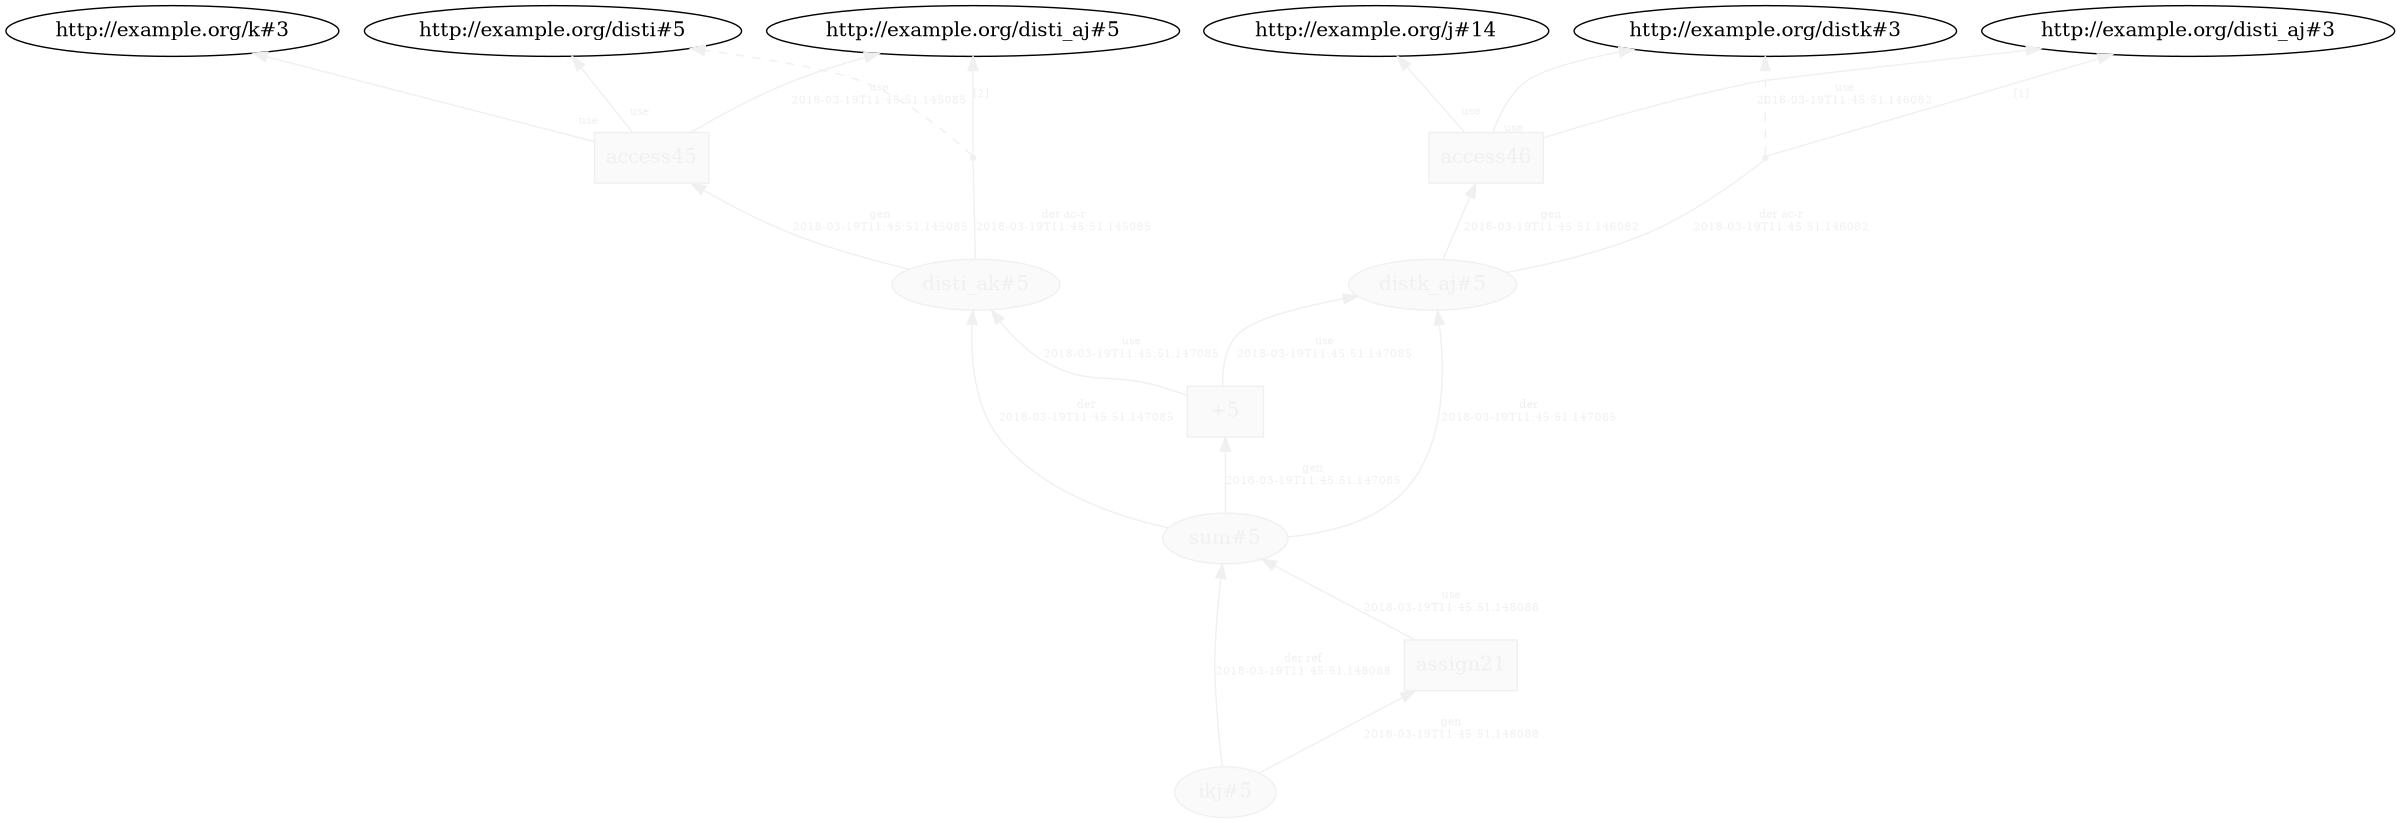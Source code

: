 digraph "PROV" { size="16,12"; rankdir="BT";
"http://example.org/disti_ak#5" [fillcolor="#FAFAFA",color="#F0F0F0",style="filled",fontcolor="#F0F0F0",label="disti_ak#5",URL="http://example.org/disti_ak#5"]
"http://example.org/access45" [fillcolor="#FAFAFA",color="#F0F0F0",shape="polygon",sides="4",style="filled",fontcolor="#F0F0F0",label="access45",URL="http://example.org/access45"]
"bn0" [shape="point",label="",fontcolor="#F0F0F0",color="#F0F0F0"]
"http://example.org/disti_ak#5" -> "bn0" [fontsize="8",distance="1.5",angle="60.0",rotation="20",label="der ac-r
2018-03-19T11:45:51.145085",arrowhead="none",fontcolor="#F0F0F0",color="#F0F0F0"]
"bn0" -> "http://example.org/disti#5" [style="dashed",fontcolor="#F0F0F0",color="#F0F0F0"]
"bn0" -> "http://example.org/disti_aj#5" [fontsize="8",distance="1.5",angle="60.0",rotation="20",label="[2]",fontcolor="#F0F0F0",color="#F0F0F0"]
"http://example.org/access45" -> "http://example.org/disti#5" [labelfontsize="8",labeldistance="1.5",labelangle="60.0",rotation="20",taillabel="use",fontcolor="#F0F0F0",color="#F0F0F0"]
"http://example.org/access45" -> "http://example.org/k#3" [labelfontsize="8",labeldistance="1.5",labelangle="60.0",rotation="20",taillabel="use",fontcolor="#F0F0F0",color="#F0F0F0"]
"http://example.org/distk_aj#5" [fillcolor="#FAFAFA",color="#F0F0F0",style="filled",fontcolor="#F0F0F0",label="distk_aj#5",URL="http://example.org/distk_aj#5"]
"http://example.org/access46" [fillcolor="#FAFAFA",color="#F0F0F0",shape="polygon",sides="4",style="filled",fontcolor="#F0F0F0",label="access46",URL="http://example.org/access46"]
"bn1" [shape="point",label="",fontcolor="#F0F0F0",color="#F0F0F0"]
"http://example.org/distk_aj#5" -> "bn1" [fontsize="8",distance="1.5",angle="60.0",rotation="20",label="der ac-r
2018-03-19T11:45:51.146082",arrowhead="none",fontcolor="#F0F0F0",color="#F0F0F0"]
"bn1" -> "http://example.org/distk#3" [style="dashed",fontcolor="#F0F0F0",color="#F0F0F0"]
"bn1" -> "http://example.org/disti_aj#3" [fontsize="8",distance="1.5",angle="60.0",rotation="20",label="[1]",fontcolor="#F0F0F0",color="#F0F0F0"]
"http://example.org/access46" -> "http://example.org/distk#3" [labelfontsize="8",labeldistance="1.5",labelangle="60.0",rotation="20",taillabel="use",fontcolor="#F0F0F0",color="#F0F0F0"]
"http://example.org/access46" -> "http://example.org/j#14" [labelfontsize="8",labeldistance="1.5",labelangle="60.0",rotation="20",taillabel="use",fontcolor="#F0F0F0",color="#F0F0F0"]
"http://example.org/sum#5" [fillcolor="#FAFAFA",color="#F0F0F0",style="filled",fontcolor="#F0F0F0",label="sum#5",URL="http://example.org/sum#5"]
"http://example.org/+5" [fillcolor="#FAFAFA",color="#F0F0F0",shape="polygon",sides="4",style="filled",fontcolor="#F0F0F0",label="+5",URL="http://example.org/+5"]
"http://example.org/sum#5" -> "http://example.org/disti_ak#5" [fontsize="8",distance="1.5",angle="60.0",rotation="20",label="der
2018-03-19T11:45:51.147085",fontcolor="#F0F0F0",color="#F0F0F0"]
"http://example.org/sum#5" -> "http://example.org/distk_aj#5" [fontsize="8",distance="1.5",angle="60.0",rotation="20",label="der
2018-03-19T11:45:51.147085",fontcolor="#F0F0F0",color="#F0F0F0"]
"http://example.org/ikj#5" [fillcolor="#FAFAFA",color="#F0F0F0",style="filled",fontcolor="#F0F0F0",label="ikj#5",URL="http://example.org/ikj#5"]
"http://example.org/assign21" [fillcolor="#FAFAFA",color="#F0F0F0",shape="polygon",sides="4",style="filled",fontcolor="#F0F0F0",label="assign21",URL="http://example.org/assign21"]
"http://example.org/ikj#5" -> "http://example.org/sum#5" [fontsize="8",distance="1.5",angle="60.0",rotation="20",label="der ref
2018-03-19T11:45:51.148088",fontcolor="#F0F0F0",color="#F0F0F0"]
"http://example.org/access45" -> "http://example.org/disti_aj#5" [fontsize="8",distance="1.5",angle="60.0",rotation="20",label="use
2018-03-19T11:45:51.145085",fontcolor="#F0F0F0",color="#F0F0F0"]
"http://example.org/+5" -> "http://example.org/disti_ak#5" [fontsize="8",distance="1.5",angle="60.0",rotation="20",label="use
2018-03-19T11:45:51.147085",fontcolor="#F0F0F0",color="#F0F0F0"]
"http://example.org/+5" -> "http://example.org/distk_aj#5" [fontsize="8",distance="1.5",angle="60.0",rotation="20",label="use
2018-03-19T11:45:51.147085",fontcolor="#F0F0F0",color="#F0F0F0"]
"http://example.org/assign21" -> "http://example.org/sum#5" [fontsize="8",distance="1.5",angle="60.0",rotation="20",label="use
2018-03-19T11:45:51.148088",fontcolor="#F0F0F0",color="#F0F0F0"]
"http://example.org/access46" -> "http://example.org/disti_aj#3" [fontsize="8",distance="1.5",angle="60.0",rotation="20",label="use
2018-03-19T11:45:51.146082",fontcolor="#F0F0F0",color="#F0F0F0"]
"http://example.org/ikj#5" -> "http://example.org/assign21" [fontsize="8",distance="1.5",angle="60.0",rotation="20",label="gen
2018-03-19T11:45:51.148088",fontcolor="#F0F0F0",color="#F0F0F0"]
"http://example.org/distk_aj#5" -> "http://example.org/access46" [fontsize="8",distance="1.5",angle="60.0",rotation="20",label="gen
2018-03-19T11:45:51.146082",fontcolor="#F0F0F0",color="#F0F0F0"]
"http://example.org/disti_ak#5" -> "http://example.org/access45" [fontsize="8",distance="1.5",angle="60.0",rotation="20",label="gen
2018-03-19T11:45:51.145085",fontcolor="#F0F0F0",color="#F0F0F0"]
"http://example.org/sum#5" -> "http://example.org/+5" [fontsize="8",distance="1.5",angle="60.0",rotation="20",label="gen
2018-03-19T11:45:51.147085",fontcolor="#F0F0F0",color="#F0F0F0"]
}